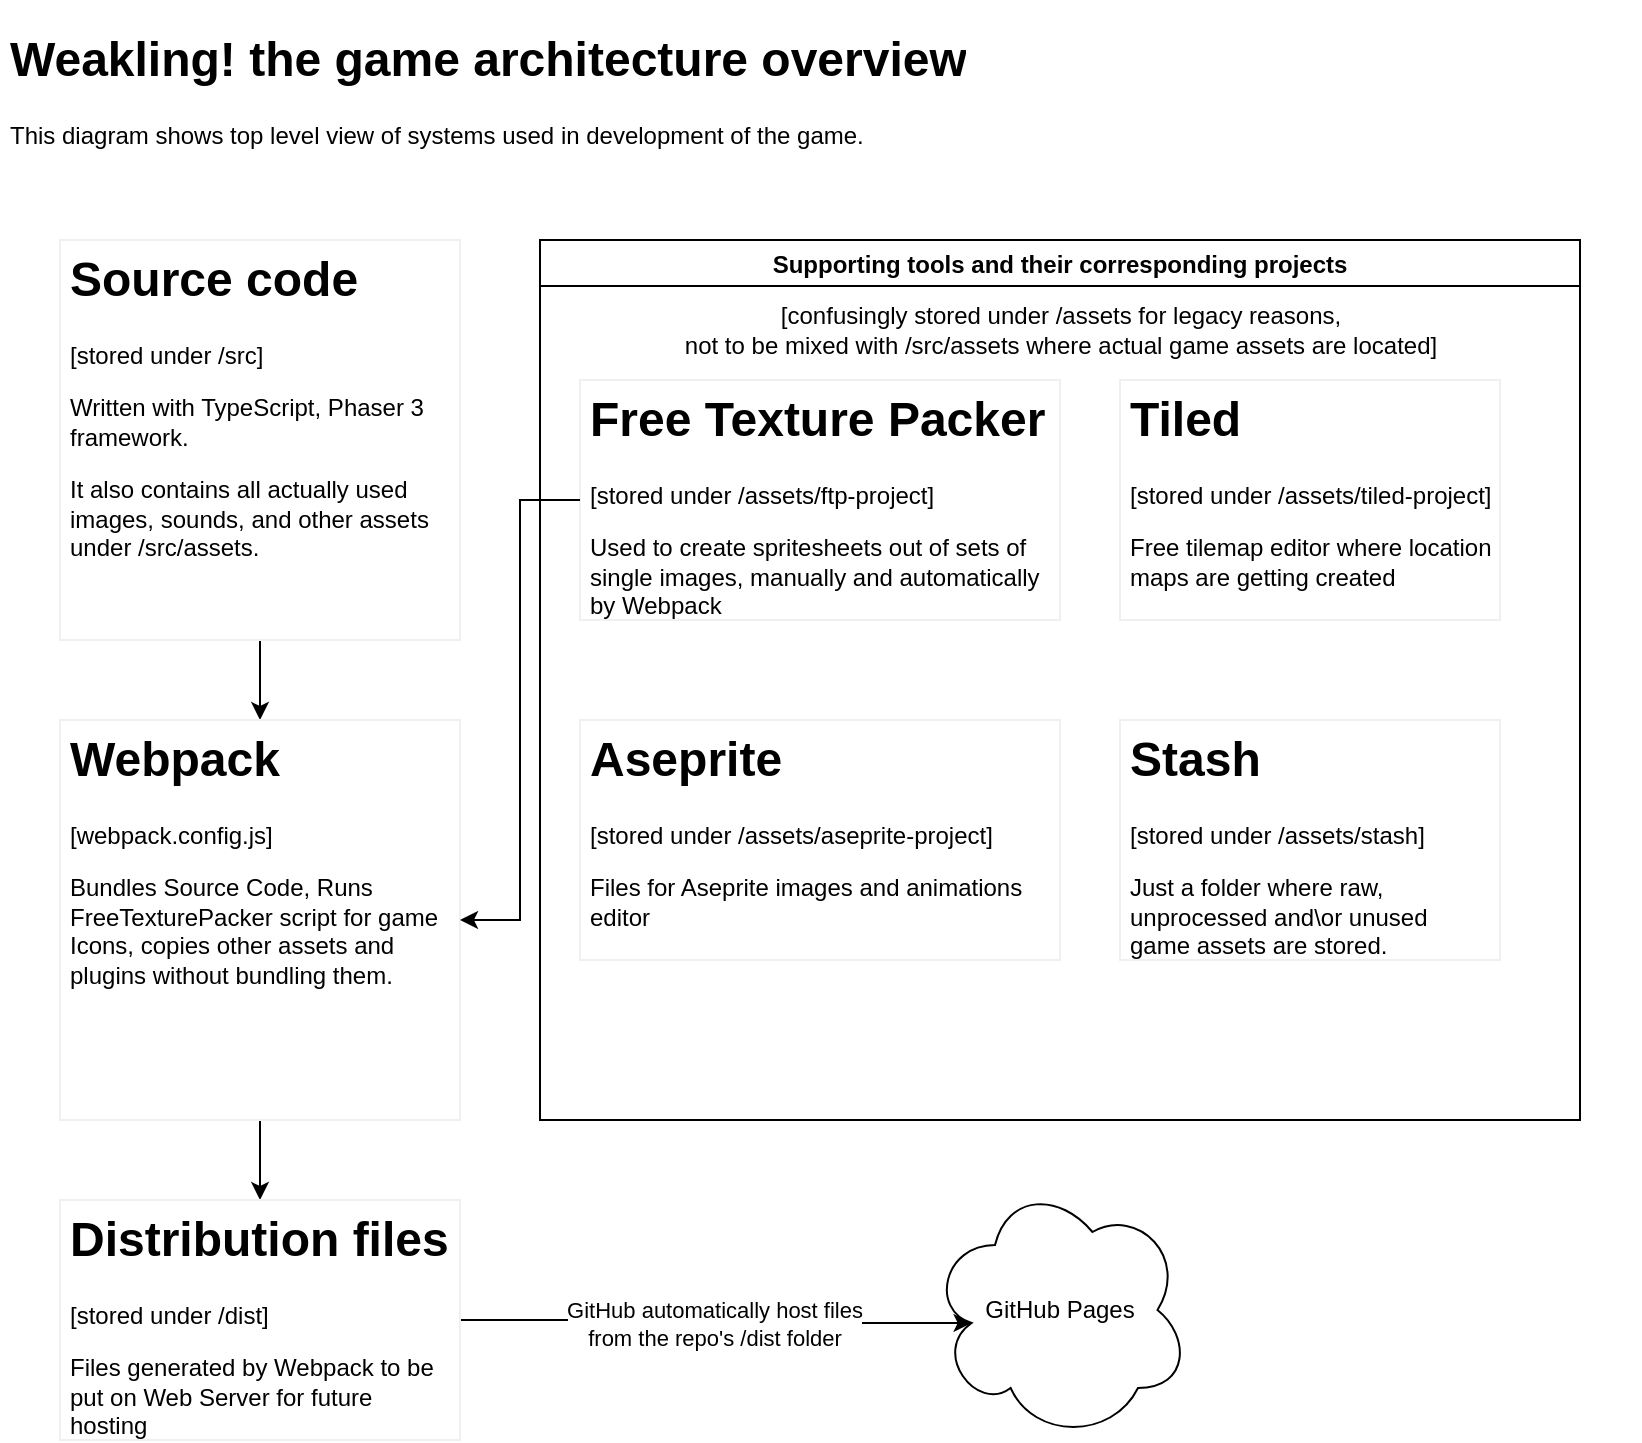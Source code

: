 <mxfile version="14.6.6" type="embed" pages="4"><diagram id="DA_a8IqXFuFWrUNnVX_Q" name="General Overview"><mxGraphModel dx="1021" dy="721" grid="1" gridSize="10" guides="1" tooltips="1" connect="1" arrows="1" fold="1" page="1" pageScale="1" pageWidth="850" pageHeight="1100" math="0" shadow="0"><root><mxCell id="0"/><mxCell id="1" parent="0"/><mxCell id="rToRF3a6WYgaRBfIFZam-1" value="&lt;h1&gt;Weakling! the game architecture overview&lt;br&gt;&lt;/h1&gt;&lt;p&gt;This diagram shows top level view of systems used in development of the game.&lt;br&gt;&lt;/p&gt;" style="text;html=1;strokeColor=none;fillColor=none;spacing=5;spacingTop=-20;whiteSpace=wrap;overflow=hidden;rounded=0;" parent="1" vertex="1"><mxGeometry x="10" y="10" width="820" height="70" as="geometry"/></mxCell><mxCell id="rToRF3a6WYgaRBfIFZam-18" style="edgeStyle=orthogonalEdgeStyle;rounded=0;orthogonalLoop=1;jettySize=auto;html=1;entryX=0.5;entryY=0;entryDx=0;entryDy=0;" parent="1" source="rToRF3a6WYgaRBfIFZam-3" target="rToRF3a6WYgaRBfIFZam-4" edge="1"><mxGeometry relative="1" as="geometry"/></mxCell><mxCell id="rToRF3a6WYgaRBfIFZam-3" value="&lt;h1&gt;Source code&lt;br&gt;&lt;/h1&gt;&lt;p&gt;[stored under /src]&lt;br&gt;&lt;/p&gt;&lt;p&gt;Written with TypeScript, Phaser 3 framework. &lt;br&gt;&lt;/p&gt;&lt;p&gt;It also contains all actually used images, sounds, and other assets under /src/assets.&lt;br&gt;&lt;/p&gt;" style="text;html=1;spacing=5;spacingTop=-20;whiteSpace=wrap;overflow=hidden;rounded=0;strokeColor=#f0f0f0;" parent="1" vertex="1"><mxGeometry x="40" y="120" width="200" height="200" as="geometry"/></mxCell><mxCell id="rToRF3a6WYgaRBfIFZam-19" style="edgeStyle=orthogonalEdgeStyle;rounded=0;orthogonalLoop=1;jettySize=auto;html=1;entryX=0.5;entryY=0;entryDx=0;entryDy=0;" parent="1" source="rToRF3a6WYgaRBfIFZam-4" target="rToRF3a6WYgaRBfIFZam-9" edge="1"><mxGeometry relative="1" as="geometry"/></mxCell><mxCell id="rToRF3a6WYgaRBfIFZam-4" value="&lt;h1&gt;Webpack&lt;/h1&gt;&lt;p&gt;[webpack.config.js]&lt;/p&gt;&lt;p&gt;Bundles Source Code, Runs FreeTexturePacker script for game Icons, copies other assets and plugins without bundling them.&lt;br&gt;&lt;/p&gt;" style="text;html=1;fillColor=none;spacing=5;spacingTop=-20;whiteSpace=wrap;overflow=hidden;rounded=0;strokeColor=#f0f0f0;" parent="1" vertex="1"><mxGeometry x="40" y="360" width="200" height="200" as="geometry"/></mxCell><mxCell id="rToRF3a6WYgaRBfIFZam-20" value="&lt;div&gt;GitHub automatically host files &lt;br&gt;&lt;/div&gt;&lt;div&gt;from the repo's /dist folder&lt;br&gt;&lt;/div&gt;" style="edgeStyle=orthogonalEdgeStyle;rounded=0;orthogonalLoop=1;jettySize=auto;html=1;entryX=0.16;entryY=0.55;entryDx=0;entryDy=0;entryPerimeter=0;" parent="1" source="rToRF3a6WYgaRBfIFZam-9" target="rToRF3a6WYgaRBfIFZam-11" edge="1"><mxGeometry relative="1" as="geometry"/></mxCell><mxCell id="rToRF3a6WYgaRBfIFZam-9" value="&lt;h1&gt;Distribution files&lt;br&gt;&lt;/h1&gt;&lt;p&gt;[stored under /dist]&lt;br&gt;&lt;/p&gt;&lt;p&gt;Files generated by Webpack to be put on Web Server for future hosting&lt;br&gt;&lt;/p&gt;" style="text;html=1;fillColor=none;spacing=5;spacingTop=-20;whiteSpace=wrap;overflow=hidden;rounded=0;strokeColor=#f0f0f0;" parent="1" vertex="1"><mxGeometry x="40" y="600" width="200" height="120" as="geometry"/></mxCell><mxCell id="rToRF3a6WYgaRBfIFZam-11" value="GitHub Pages" style="ellipse;shape=cloud;whiteSpace=wrap;html=1;fillColor=none;" parent="1" vertex="1"><mxGeometry x="475" y="590" width="130" height="130" as="geometry"/></mxCell><mxCell id="rToRF3a6WYgaRBfIFZam-12" value="Supporting tools and their corresponding projects" style="swimlane;fillColor=none;" parent="1" vertex="1"><mxGeometry x="280" y="120" width="520" height="440" as="geometry"><mxRectangle x="280" y="120" width="130" height="23" as="alternateBounds"/></mxGeometry></mxCell><mxCell id="rToRF3a6WYgaRBfIFZam-13" value="&lt;div&gt;[confusingly stored under /assets for legacy reasons,&lt;/div&gt;&lt;div&gt; not to be mixed with /src/assets where actual game assets are located]&lt;/div&gt;" style="text;html=1;align=center;verticalAlign=middle;resizable=0;points=[];autosize=1;strokeColor=none;" parent="rToRF3a6WYgaRBfIFZam-12" vertex="1"><mxGeometry x="65" y="30" width="390" height="30" as="geometry"/></mxCell><mxCell id="rToRF3a6WYgaRBfIFZam-5" value="&lt;h1&gt;Free Texture Packer&lt;br&gt;&lt;/h1&gt;&lt;p&gt;[stored under /assets/ftp-project]&lt;br&gt;&lt;/p&gt;&lt;p&gt;Used to create spritesheets out of sets of single images, manually and automatically by Webpack&lt;br&gt;&lt;/p&gt;" style="text;html=1;fillColor=none;spacing=5;spacingTop=-20;whiteSpace=wrap;overflow=hidden;rounded=0;strokeColor=#f0f0f0;" parent="rToRF3a6WYgaRBfIFZam-12" vertex="1"><mxGeometry x="20" y="70" width="240" height="120" as="geometry"/></mxCell><mxCell id="rToRF3a6WYgaRBfIFZam-6" value="&lt;h1&gt;Tiled&lt;/h1&gt;&lt;p&gt;[stored under /assets/tiled-project]&lt;br&gt;&lt;/p&gt;&lt;p&gt;Free tilemap editor where location maps are getting created&lt;br&gt;&lt;/p&gt;" style="text;html=1;fillColor=none;spacing=5;spacingTop=-20;whiteSpace=wrap;overflow=hidden;rounded=0;strokeColor=#f0f0f0;" parent="rToRF3a6WYgaRBfIFZam-12" vertex="1"><mxGeometry x="290" y="70" width="190" height="120" as="geometry"/></mxCell><mxCell id="rToRF3a6WYgaRBfIFZam-8" value="&lt;h1&gt;Stash&lt;/h1&gt;&lt;p&gt;[stored under /assets/stash]&lt;br&gt;&lt;/p&gt;&lt;p&gt;Just a folder where raw, unprocessed and\or unused game assets are stored.&lt;br&gt;&lt;/p&gt;" style="text;html=1;fillColor=none;spacing=5;spacingTop=-20;whiteSpace=wrap;overflow=hidden;rounded=0;strokeColor=#f0f0f0;" parent="rToRF3a6WYgaRBfIFZam-12" vertex="1"><mxGeometry x="290" y="240" width="190" height="120" as="geometry"/></mxCell><mxCell id="rToRF3a6WYgaRBfIFZam-15" value="&lt;h1&gt;Aseprite&lt;/h1&gt;&lt;p&gt;[stored under /assets/aseprite-project]&lt;/p&gt;&lt;p&gt;Files for Aseprite images and animations editor&lt;br&gt;&lt;/p&gt;" style="text;html=1;fillColor=none;spacing=5;spacingTop=-20;whiteSpace=wrap;overflow=hidden;rounded=0;strokeColor=#f0f0f0;" parent="rToRF3a6WYgaRBfIFZam-12" vertex="1"><mxGeometry x="20" y="240" width="240" height="120" as="geometry"/></mxCell><mxCell id="rToRF3a6WYgaRBfIFZam-17" style="edgeStyle=orthogonalEdgeStyle;rounded=0;orthogonalLoop=1;jettySize=auto;html=1;exitX=0;exitY=0.5;exitDx=0;exitDy=0;entryX=1;entryY=0.5;entryDx=0;entryDy=0;" parent="1" source="rToRF3a6WYgaRBfIFZam-5" target="rToRF3a6WYgaRBfIFZam-4" edge="1"><mxGeometry relative="1" as="geometry"/></mxCell></root></mxGraphModel></diagram><diagram id="CkU-o-95htZSAX7PNupb" name="Source code structure"><mxGraphModel dx="1065" dy="721" grid="1" gridSize="10" guides="1" tooltips="1" connect="1" arrows="1" fold="1" page="1" pageScale="1" pageWidth="850" pageHeight="1100" math="0" shadow="0"><root><mxCell id="wimC9kOxdClsZD7-3ROx-0"/><mxCell id="wimC9kOxdClsZD7-3ROx-1" parent="wimC9kOxdClsZD7-3ROx-0"/><mxCell id="Ylaeckr3D_-gEleV9Hk6-1" value="&lt;h1&gt;Source code structure&lt;/h1&gt;&lt;p&gt;This diagram shows how different types of entities are stored, used and communicate with each other&lt;/p&gt;" style="text;html=1;strokeColor=none;fillColor=none;spacing=5;spacingTop=-20;whiteSpace=wrap;overflow=hidden;rounded=0;" parent="wimC9kOxdClsZD7-3ROx-1" vertex="1"><mxGeometry x="10" y="10" width="830" height="70" as="geometry"/></mxCell><mxCell id="0ktQMvhlBw8mAWOtMOWZ-0" value="&lt;h1&gt;&lt;span&gt;Assets&lt;/span&gt;&lt;/h1&gt;&lt;div&gt;&lt;span&gt;[Stored under /src/assets]&lt;/span&gt;&lt;br&gt;&lt;/div&gt;&lt;div&gt;&lt;span&gt;&lt;br&gt;&lt;/span&gt;&lt;/div&gt;&lt;div&gt;&lt;span style=&quot;font-size: 12px ; font-weight: normal&quot;&gt;There are five types of assets currently used in the game:&lt;/span&gt;&lt;/div&gt;&lt;div&gt;&lt;span style=&quot;font-size: 12px ; font-weight: normal&quot;&gt;&lt;br&gt;&lt;/span&gt;&lt;/div&gt;&lt;div&gt;&lt;span style=&quot;font-size: 12px ; font-weight: normal&quot;&gt;Audio assets: theme songs and sound effects&lt;/span&gt;&lt;/div&gt;&lt;div&gt;&lt;span style=&quot;font-size: 12px ; font-weight: normal&quot;&gt;&lt;br&gt;&lt;/span&gt;&lt;/div&gt;&lt;div&gt;Bitmap fonts: Bitmap fonts are just letters of specific font type stored as a single image. Using real fonts in phaser is costly, so bitmap fonts should be used in performance-critical parts of the application.&lt;/div&gt;&lt;div&gt;&lt;br&gt;&lt;/div&gt;&lt;div&gt;Exported Maps: Tiled maps, after the work on them is done, have to be exported as JSON and stored here for future use&lt;/div&gt;&lt;div&gt;&lt;br&gt;&lt;/div&gt;&lt;div&gt;Images: regular images for the game&lt;/div&gt;&lt;div&gt;&lt;br&gt;&lt;/div&gt;&lt;div&gt;Images Extruded: when you work with spritesheets you can notice a black lines apperaing on your screen where they are not supposed to be - this is Tile Bleeding. In order to avoid tile bleeding, images, especially spritesheets, should be extruded. Read more about it here:&amp;nbsp;https://github.com/sporadic-labs/tile-extruder&lt;/div&gt;&lt;div&gt;&lt;span style=&quot;font-size: 12px ; font-weight: normal&quot;&gt;&lt;br&gt;&lt;/span&gt;&lt;/div&gt;" style="text;html=1;fillColor=none;spacing=5;spacingTop=-20;whiteSpace=wrap;overflow=hidden;rounded=0;strokeColor=#f0f0f0;" parent="wimC9kOxdClsZD7-3ROx-1" vertex="1"><mxGeometry x="10" y="90" width="190" height="620" as="geometry"/></mxCell><mxCell id="3u6uSdXASYlnFUbjHNsj-0" value="&lt;h1&gt;Scenes&lt;/h1&gt;&lt;div&gt;[Stored under /src/scenes]&lt;/div&gt;&lt;p&gt;This folder has all Phaser 3 scenes in the game, meaning that any drawing you see is happening in one of it's files.&lt;/p&gt;&lt;p&gt;There are 4 types of scenes:&lt;/p&gt;&lt;p&gt;Battle scenes - actually, only one scene is there (battle.ts) with all other files just encapsulating supporting logic for it.&lt;/p&gt;&lt;p&gt;Preload Scenes - again, only one actual scene is there (preload.ts) with all the other files encapsulating certain parts of preloading.&lt;/p&gt;&lt;p&gt;Location Scenes - all the scenes there represent cerain locations in the game, with the exception for generalLocation.ts being abstract scene class which is a base for all actual locations and worldMapUIScene.ts being the dedicated UI scene shown on top of every location.&lt;/p&gt;&lt;p&gt;Overlay Scenes - these are multiple overlay scenes appearing during different game events, like inventory scene, dialog scene, container scene and so on.&lt;/p&gt;&lt;p&gt;Honorable mention - intro and Main Menu scenes shown before the gameplay start, right after preload.&lt;/p&gt;&lt;p&gt;&lt;br&gt;&lt;/p&gt;" style="text;html=1;fillColor=none;spacing=5;spacingTop=-20;whiteSpace=wrap;overflow=hidden;rounded=0;strokeColor=#f0f0f0;" parent="wimC9kOxdClsZD7-3ROx-1" vertex="1"><mxGeometry x="235" y="90" width="190" height="620" as="geometry"/></mxCell><mxCell id="2ZojkJ_EsSdOUa9GVifU-0" value="&lt;h1&gt;&lt;span&gt;Triggers&lt;/span&gt;&lt;/h1&gt;&lt;div&gt;&lt;span&gt;[Stored under /src/triggers]&lt;/span&gt;&lt;/div&gt;&lt;div&gt;&lt;span&gt;&lt;br&gt;&lt;/span&gt;&lt;/div&gt;&lt;div&gt;&lt;span&gt;Every object on a Location Scene which Player can actively interact with is a trigger.&lt;/span&gt;&lt;/div&gt;&lt;div&gt;&lt;span&gt;&lt;br&gt;&lt;/span&gt;&lt;/div&gt;&lt;div&gt;&lt;span&gt;Triggers include:&lt;/span&gt;&lt;/div&gt;&lt;div&gt;&lt;span&gt;&lt;br&gt;&lt;/span&gt;&lt;/div&gt;&lt;div&gt;&lt;span&gt;All NPCs (including non-living things Player can still talk to or in other way interact with)&lt;/span&gt;&lt;/div&gt;&lt;div&gt;&lt;span&gt;&lt;br&gt;&lt;/span&gt;&lt;/div&gt;&lt;div&gt;&lt;span&gt;All Containers and single dropped Items&lt;/span&gt;&lt;/div&gt;&lt;div&gt;&lt;span&gt;&lt;br&gt;&lt;/span&gt;&lt;/div&gt;&lt;div&gt;&lt;span&gt;All Enemies&lt;/span&gt;&lt;/div&gt;&lt;div&gt;&lt;span&gt;&lt;br&gt;&lt;/span&gt;&lt;/div&gt;&lt;div&gt;&lt;span&gt;Special triggers, like Alchemy Stand&lt;/span&gt;&lt;/div&gt;" style="text;html=1;fillColor=none;spacing=5;spacingTop=-20;whiteSpace=wrap;overflow=hidden;rounded=0;strokeColor=#f0f0f0;" parent="wimC9kOxdClsZD7-3ROx-1" vertex="1"><mxGeometry x="460" y="90" width="190" height="620" as="geometry"/></mxCell><mxCell id="2ZojkJ_EsSdOUa9GVifU-1" value="&lt;h1&gt;&lt;span&gt;Plugins&lt;/span&gt;&lt;/h1&gt;&lt;div&gt;&lt;span&gt;[Stored under /src/plugins]&lt;/span&gt;&lt;/div&gt;&lt;div&gt;&lt;span&gt;&lt;br&gt;&lt;/span&gt;&lt;/div&gt;&lt;div&gt;&lt;span&gt;This is where third-party plugins for Phaser go if they are not installed via NPM.&amp;nbsp;&lt;/span&gt;&lt;/div&gt;&lt;div&gt;&lt;span&gt;&lt;br&gt;&lt;/span&gt;&lt;/div&gt;&lt;div&gt;&lt;span&gt;Currently there is only one plugin there - the one which brings Animated Tiles from Tiled to the actual Game (by default Phaser can't process animated tiles From Tiled maps).&lt;/span&gt;&lt;/div&gt;&lt;div&gt;&lt;br&gt;&lt;/div&gt;" style="text;html=1;fillColor=none;spacing=5;spacingTop=-20;whiteSpace=wrap;overflow=hidden;rounded=0;strokeColor=#f0f0f0;" parent="wimC9kOxdClsZD7-3ROx-1" vertex="1"><mxGeometry x="690" y="90" width="190" height="620" as="geometry"/></mxCell><mxCell id="2ZojkJ_EsSdOUa9GVifU-2" value="&lt;h1&gt;Helpers&lt;/h1&gt;&lt;div&gt;[Stored under /src/helpers]&lt;/div&gt;&lt;div&gt;&lt;br&gt;&lt;/div&gt;&lt;div&gt;This is where common functions, which can be used anywhere in the game, live.&lt;/div&gt;&lt;div&gt;&lt;br&gt;&lt;/div&gt;&lt;div&gt;Think of it as a common place to store potentially reusable or abstract logic code.&lt;/div&gt;" style="text;html=1;fillColor=none;spacing=5;spacingTop=-20;whiteSpace=wrap;overflow=hidden;rounded=0;strokeColor=#f0f0f0;" parent="wimC9kOxdClsZD7-3ROx-1" vertex="1"><mxGeometry x="910" y="90" width="190" height="620" as="geometry"/></mxCell><mxCell id="2ZojkJ_EsSdOUa9GVifU-3" value="&lt;h1&gt;&lt;span&gt;Data&lt;/span&gt;&lt;/h1&gt;&lt;div&gt;&lt;span&gt;[Stored under /src/data]&lt;/span&gt;&lt;/div&gt;&lt;div&gt;&lt;span&gt;&lt;br&gt;&lt;/span&gt;&lt;/div&gt;&lt;div&gt;&lt;span&gt;This is where we store data raw data for different game entities. This is mostly text (or JSON) data without any processing logic attached to it.&amp;nbsp;&lt;/span&gt;&lt;/div&gt;&lt;div&gt;&lt;span&gt;&lt;br&gt;&lt;/span&gt;&lt;/div&gt;&lt;div&gt;&lt;span&gt;Examples:&lt;/span&gt;&lt;/div&gt;&lt;div&gt;&lt;span&gt;&lt;br&gt;&lt;/span&gt;&lt;/div&gt;&lt;div&gt;&lt;span&gt;Dialog texts&lt;/span&gt;&lt;/div&gt;&lt;div&gt;&lt;span&gt;&lt;br&gt;&lt;/span&gt;&lt;/div&gt;&lt;div&gt;&lt;span&gt;Characteristics of Items&lt;/span&gt;&lt;/div&gt;&lt;div&gt;&lt;span&gt;&lt;br&gt;&lt;/span&gt;&lt;/div&gt;&lt;div&gt;&lt;span&gt;Descriptions of Quests&lt;/span&gt;&lt;/div&gt;&lt;div&gt;&lt;span&gt;&lt;br&gt;&lt;/span&gt;&lt;/div&gt;&lt;div&gt;&lt;span&gt;Parameters of different battle actions andeffects&lt;/span&gt;&lt;/div&gt;&lt;div&gt;&lt;span&gt;&lt;br&gt;&lt;/span&gt;&lt;/div&gt;&lt;div&gt;&lt;span&gt;Messages for Signs and Warnings&lt;/span&gt;&lt;/div&gt;&lt;div&gt;&lt;span&gt;&lt;br&gt;&lt;/span&gt;&lt;/div&gt;&lt;div&gt;&lt;span&gt;Crafting recipes&lt;/span&gt;&lt;/div&gt;&lt;div&gt;&lt;br&gt;&lt;/div&gt;&lt;div&gt;&lt;br&gt;&lt;/div&gt;" style="text;html=1;fillColor=none;spacing=5;spacingTop=-20;whiteSpace=wrap;overflow=hidden;rounded=0;strokeColor=#f0f0f0;" parent="wimC9kOxdClsZD7-3ROx-1" vertex="1"><mxGeometry x="1130" y="90" width="190" height="620" as="geometry"/></mxCell><mxCell id="2ZojkJ_EsSdOUa9GVifU-4" value="&lt;h1&gt;Entities&lt;/h1&gt;&lt;div&gt;[Stored under /src/entities]&lt;/div&gt;&lt;div&gt;&lt;br&gt;&lt;/div&gt;&lt;div&gt;This is where logic for the data lives - Action, Effect, Item and Item Representation (in the inventory) lives here.&lt;/div&gt;&lt;div&gt;&lt;br&gt;&lt;/div&gt;&lt;div&gt;These Entities transform raw JSON data into actual game objects.&lt;br&gt;&lt;/div&gt;" style="text;html=1;fillColor=none;spacing=5;spacingTop=-20;whiteSpace=wrap;overflow=hidden;rounded=0;strokeColor=#f0f0f0;" parent="wimC9kOxdClsZD7-3ROx-1" vertex="1"><mxGeometry x="1350" y="90" width="190" height="620" as="geometry"/></mxCell><mxCell id="2ZojkJ_EsSdOUa9GVifU-5" value="&lt;h1&gt;&lt;span&gt;Config&lt;/span&gt;&lt;/h1&gt;&lt;div&gt;&lt;span&gt;[Stored under /src/config]&lt;/span&gt;&lt;/div&gt;&lt;div&gt;&lt;span&gt;&lt;br&gt;&lt;/span&gt;&lt;/div&gt;&lt;div&gt;&lt;span&gt;This is where game constants live.&lt;/span&gt;&lt;/div&gt;&lt;div&gt;&lt;span&gt;&lt;br&gt;&lt;/span&gt;&lt;/div&gt;&lt;div&gt;&lt;span&gt;The second file in that folder is optionsConfig - singleton, which is used to store currently selected options. For now, it is used to store the state of sound effects - tracking if music is on or off.&lt;/span&gt;&lt;/div&gt;" style="text;html=1;fillColor=none;spacing=5;spacingTop=-20;whiteSpace=wrap;overflow=hidden;rounded=0;strokeColor=#f0f0f0;" parent="wimC9kOxdClsZD7-3ROx-1" vertex="1"><mxGeometry x="1570" y="90" width="190" height="620" as="geometry"/></mxCell><mxCell id="2ZojkJ_EsSdOUa9GVifU-6" value="&lt;h1&gt;Characters&lt;/h1&gt;&lt;div&gt;[Stored under src/characters]&lt;/div&gt;&lt;div&gt;&lt;br&gt;&lt;/div&gt;&lt;div&gt;This is where Battle Characters Profiles (Classes) are defined.&lt;/div&gt;&lt;div&gt;&lt;br&gt;&lt;/div&gt;&lt;div&gt;These classes contain Battle characters characteristics, possible actions, and, for enemies, their AI logic.&lt;/div&gt;&lt;div&gt;&lt;br&gt;&lt;/div&gt;&lt;div&gt;Two notable exceptions:&lt;/div&gt;&lt;div&gt;&lt;br&gt;&lt;/div&gt;&lt;div&gt;Player - this character class is wildly used in World Locations as well and store Player's data for both Battle and World Scenes.&lt;/div&gt;&lt;div&gt;&lt;br&gt;&lt;/div&gt;&lt;div&gt;Creatures - these are supporting classes for different entities used on the Wolrd Locations&lt;/div&gt;" style="text;html=1;fillColor=none;spacing=5;spacingTop=-20;whiteSpace=wrap;overflow=hidden;rounded=0;strokeColor=#f0f0f0;" parent="wimC9kOxdClsZD7-3ROx-1" vertex="1"><mxGeometry x="1800" y="90" width="190" height="620" as="geometry"/></mxCell><mxCell id="2ZojkJ_EsSdOUa9GVifU-7" value="&lt;h1&gt;&lt;span&gt;Types&lt;/span&gt;&lt;/h1&gt;&lt;div&gt;[Stored under /src/types]&lt;/div&gt;&lt;div&gt;&lt;br&gt;&lt;/div&gt;&lt;div&gt;Our own TypeScript types used everywhere in the game.&lt;/div&gt;" style="text;html=1;fillColor=none;spacing=5;spacingTop=-20;whiteSpace=wrap;overflow=hidden;rounded=0;strokeColor=#f0f0f0;" parent="wimC9kOxdClsZD7-3ROx-1" vertex="1"><mxGeometry x="2030" y="90" width="190" height="620" as="geometry"/></mxCell></root></mxGraphModel></diagram><diagram id="IEV4PxH95gkC3qnz-0wp" name="Preload and Main Menu"><mxGraphModel dx="1065" dy="721" grid="1" gridSize="10" guides="1" tooltips="1" connect="1" arrows="1" fold="1" page="1" pageScale="1" pageWidth="850" pageHeight="1100" math="0" shadow="0"><root><mxCell id="rPSFXINY_0ezDuf-oanJ-0"/><mxCell id="rPSFXINY_0ezDuf-oanJ-1" parent="rPSFXINY_0ezDuf-oanJ-0"/><mxCell id="rPSFXINY_0ezDuf-oanJ-2" value="&lt;h1&gt;Preload and Main Menu Scenes&lt;/h1&gt;&lt;div&gt;[Stored under /src/scenes/intro-and-main-menu, /src/preload]&lt;/div&gt;&lt;div&gt;&lt;br&gt;&lt;/div&gt;&lt;div&gt;This diagram shows all Phaser Scenes of the game and relationships between them&lt;/div&gt;&lt;p&gt;&lt;br&gt;&lt;/p&gt;" style="text;html=1;strokeColor=none;fillColor=none;spacing=5;spacingTop=-20;whiteSpace=wrap;overflow=hidden;rounded=0;" parent="rPSFXINY_0ezDuf-oanJ-1" vertex="1"><mxGeometry x="10" y="10" width="830" height="120" as="geometry"/></mxCell><mxCell id="WFWE395WXznahj_rDO5I-4" style="edgeStyle=orthogonalEdgeStyle;rounded=0;orthogonalLoop=1;jettySize=auto;html=1;exitX=0.5;exitY=1;exitDx=0;exitDy=0;entryX=0.5;entryY=0;entryDx=0;entryDy=0;" parent="rPSFXINY_0ezDuf-oanJ-1" source="WFWE395WXznahj_rDO5I-1" target="WFWE395WXznahj_rDO5I-2" edge="1"><mxGeometry relative="1" as="geometry"/></mxCell><mxCell id="WFWE395WXznahj_rDO5I-1" value="&lt;h1&gt;&lt;span&gt;Preload&amp;nbsp;&lt;/span&gt;&lt;/h1&gt;&lt;div&gt;&lt;span&gt;[for details, see Preload, close look diagram]&lt;/span&gt;&lt;/div&gt;&lt;div&gt;&lt;span&gt;&lt;br&gt;&lt;/span&gt;&lt;/div&gt;&lt;div&gt;&lt;span&gt;The very first Scene to run. It loads all game resources and animations (in phaser loaded resources can ba accessed by all scenes, no matter who preloaded it).&amp;nbsp;&lt;/span&gt;&lt;/div&gt;&lt;div&gt;&lt;span&gt;It also draws the progress bar to let the user know that the game is starting&lt;/span&gt;&lt;/div&gt;&lt;h1&gt;&lt;br&gt;&lt;/h1&gt;" style="text;html=1;fillColor=none;spacing=5;spacingTop=-20;whiteSpace=wrap;overflow=hidden;rounded=0;strokeColor=#f0f0f0;" parent="rPSFXINY_0ezDuf-oanJ-1" vertex="1"><mxGeometry x="180" y="110" width="490" height="130" as="geometry"/></mxCell><mxCell id="WFWE395WXznahj_rDO5I-5" style="edgeStyle=orthogonalEdgeStyle;rounded=0;orthogonalLoop=1;jettySize=auto;html=1;exitX=0;exitY=0.5;exitDx=0;exitDy=0;" parent="rPSFXINY_0ezDuf-oanJ-1" source="WFWE395WXznahj_rDO5I-2" target="WFWE395WXznahj_rDO5I-3" edge="1"><mxGeometry relative="1" as="geometry"/></mxCell><mxCell id="tQamGQEQK7BzgxPE3y_4-2" style="edgeStyle=orthogonalEdgeStyle;rounded=0;orthogonalLoop=1;jettySize=auto;html=1;exitX=0.5;exitY=1;exitDx=0;exitDy=0;" parent="rPSFXINY_0ezDuf-oanJ-1" source="WFWE395WXznahj_rDO5I-2" target="tQamGQEQK7BzgxPE3y_4-1" edge="1"><mxGeometry relative="1" as="geometry"/></mxCell><mxCell id="tQamGQEQK7BzgxPE3y_4-4" style="edgeStyle=orthogonalEdgeStyle;rounded=0;orthogonalLoop=1;jettySize=auto;html=1;exitX=1;exitY=0.5;exitDx=0;exitDy=0;entryX=0.5;entryY=0;entryDx=0;entryDy=0;" parent="rPSFXINY_0ezDuf-oanJ-1" source="WFWE395WXznahj_rDO5I-2" target="tQamGQEQK7BzgxPE3y_4-3" edge="1"><mxGeometry relative="1" as="geometry"/></mxCell><mxCell id="WFWE395WXznahj_rDO5I-2" value="&lt;h1&gt;&lt;span&gt;Main menu&lt;/span&gt;&lt;br&gt;&lt;/h1&gt;&lt;div&gt;&lt;span&gt;&lt;br&gt;&lt;/span&gt;&lt;/div&gt;" style="text;html=1;fillColor=none;spacing=5;spacingTop=-20;whiteSpace=wrap;overflow=hidden;rounded=0;strokeColor=#f0f0f0;" parent="rPSFXINY_0ezDuf-oanJ-1" vertex="1"><mxGeometry x="330" y="250" width="150" height="40" as="geometry"/></mxCell><mxCell id="WFWE395WXznahj_rDO5I-3" value="&lt;h1&gt;&lt;span&gt;About&lt;/span&gt;&lt;br&gt;&lt;/h1&gt;" style="text;html=1;fillColor=none;spacing=5;spacingTop=-20;whiteSpace=wrap;overflow=hidden;rounded=0;strokeColor=#f0f0f0;" parent="rPSFXINY_0ezDuf-oanJ-1" vertex="1"><mxGeometry x="30" y="330" width="190" height="40" as="geometry"/></mxCell><mxCell id="tQamGQEQK7BzgxPE3y_4-1" value="&lt;h1&gt;Options&lt;/h1&gt;" style="text;html=1;fillColor=none;spacing=5;spacingTop=-20;whiteSpace=wrap;overflow=hidden;rounded=0;strokeColor=#f0f0f0;" parent="rPSFXINY_0ezDuf-oanJ-1" vertex="1"><mxGeometry x="240" y="330" width="190" height="40" as="geometry"/></mxCell><mxCell id="tQamGQEQK7BzgxPE3y_4-6" style="edgeStyle=orthogonalEdgeStyle;rounded=0;orthogonalLoop=1;jettySize=auto;html=1;exitX=0.5;exitY=1;exitDx=0;exitDy=0;entryX=0.5;entryY=0;entryDx=0;entryDy=0;" parent="rPSFXINY_0ezDuf-oanJ-1" source="tQamGQEQK7BzgxPE3y_4-3" target="tQamGQEQK7BzgxPE3y_4-5" edge="1"><mxGeometry relative="1" as="geometry"><Array as="points"><mxPoint x="545" y="390"/><mxPoint x="135" y="390"/></Array></mxGeometry></mxCell><mxCell id="tQamGQEQK7BzgxPE3y_4-9" style="edgeStyle=orthogonalEdgeStyle;rounded=0;orthogonalLoop=1;jettySize=auto;html=1;exitX=0.75;exitY=1;exitDx=0;exitDy=0;entryX=0.5;entryY=0;entryDx=0;entryDy=0;" parent="rPSFXINY_0ezDuf-oanJ-1" source="tQamGQEQK7BzgxPE3y_4-3" target="tQamGQEQK7BzgxPE3y_4-7" edge="1"><mxGeometry relative="1" as="geometry"/></mxCell><mxCell id="tQamGQEQK7BzgxPE3y_4-3" value="&lt;h1&gt;Intro&lt;/h1&gt;" style="text;html=1;fillColor=none;spacing=5;spacingTop=-20;whiteSpace=wrap;overflow=hidden;rounded=0;strokeColor=#f0f0f0;" parent="rPSFXINY_0ezDuf-oanJ-1" vertex="1"><mxGeometry x="450" y="330" width="190" height="40" as="geometry"/></mxCell><mxCell id="tQamGQEQK7BzgxPE3y_4-5" value="&lt;h1&gt;&lt;span&gt;First Game Story&lt;/span&gt;&lt;/h1&gt;&lt;h1&gt;&lt;span style=&quot;font-size: 12px ; font-weight: normal&quot;&gt;Currently Big Caltor Trip, starts at Weakling's Cave&lt;/span&gt;&lt;br&gt;&lt;/h1&gt;" style="text;html=1;fillColor=none;spacing=5;spacingTop=-20;whiteSpace=wrap;overflow=hidden;rounded=0;strokeColor=#f0f0f0;" parent="rPSFXINY_0ezDuf-oanJ-1" vertex="1"><mxGeometry x="40" y="430" width="190" height="160" as="geometry"/></mxCell><mxCell id="tQamGQEQK7BzgxPE3y_4-7" value="&lt;h1&gt;Second Game Story&lt;/h1&gt;&lt;p&gt;Dungeon Trip, Starts as Dungeon, currently not implemented.&lt;/p&gt;" style="text;html=1;fillColor=none;spacing=5;spacingTop=-20;whiteSpace=wrap;overflow=hidden;rounded=0;strokeColor=#f0f0f0;" parent="rPSFXINY_0ezDuf-oanJ-1" vertex="1"><mxGeometry x="250" y="430" width="190" height="160" as="geometry"/></mxCell></root></mxGraphModel></diagram><diagram id="M_y9wmC0m0mA1W8_r48g" name="Preload, close look"><mxGraphModel dx="1021" dy="721" grid="1" gridSize="10" guides="1" tooltips="1" connect="1" arrows="1" fold="1" page="1" pageScale="1" pageWidth="850" pageHeight="1100" math="0" shadow="0"><root><mxCell id="gq-4rXWbsNSAeYQ3Fu3m-0"/><mxCell id="gq-4rXWbsNSAeYQ3Fu3m-1" parent="gq-4rXWbsNSAeYQ3Fu3m-0"/><mxCell id="gq-4rXWbsNSAeYQ3Fu3m-2" value="&lt;h1&gt;&lt;span&gt;Preload, close look&lt;/span&gt;&lt;/h1&gt;&lt;div&gt;&lt;span&gt;Preloading of game assets is done on the same Scene, but separated into several files for better maintainability&lt;/span&gt;&lt;/div&gt;&lt;h1&gt;&lt;br&gt;&lt;/h1&gt;" style="text;html=1;strokeColor=none;fillColor=none;spacing=5;spacingTop=-20;whiteSpace=wrap;overflow=hidden;rounded=0;" parent="gq-4rXWbsNSAeYQ3Fu3m-1" vertex="1"><mxGeometry x="10" y="10" width="830" height="80" as="geometry"/></mxCell><mxCell id="KVUHVD3k2qBufxedJNUV-20" style="edgeStyle=orthogonalEdgeStyle;rounded=0;orthogonalLoop=1;jettySize=auto;html=1;exitX=0;exitY=0.5;exitDx=0;exitDy=0;entryX=1;entryY=0.5;entryDx=0;entryDy=0;" parent="gq-4rXWbsNSAeYQ3Fu3m-1" source="gq-4rXWbsNSAeYQ3Fu3m-3" target="KVUHVD3k2qBufxedJNUV-19" edge="1"><mxGeometry relative="1" as="geometry"><Array as="points"><mxPoint x="220" y="145"/><mxPoint x="220" y="660"/></Array></mxGeometry></mxCell><mxCell id="KVUHVD3k2qBufxedJNUV-22" style="edgeStyle=orthogonalEdgeStyle;rounded=0;orthogonalLoop=1;jettySize=auto;html=1;exitX=0;exitY=0.5;exitDx=0;exitDy=0;entryX=1;entryY=0.5;entryDx=0;entryDy=0;" parent="gq-4rXWbsNSAeYQ3Fu3m-1" source="gq-4rXWbsNSAeYQ3Fu3m-3" target="gq-4rXWbsNSAeYQ3Fu3m-7" edge="1"><mxGeometry relative="1" as="geometry"/></mxCell><mxCell id="KVUHVD3k2qBufxedJNUV-23" style="edgeStyle=orthogonalEdgeStyle;rounded=0;orthogonalLoop=1;jettySize=auto;html=1;exitX=0;exitY=0.5;exitDx=0;exitDy=0;entryX=1;entryY=0.5;entryDx=0;entryDy=0;" parent="gq-4rXWbsNSAeYQ3Fu3m-1" source="gq-4rXWbsNSAeYQ3Fu3m-3" target="KVUHVD3k2qBufxedJNUV-18" edge="1"><mxGeometry relative="1" as="geometry"/></mxCell><mxCell id="KVUHVD3k2qBufxedJNUV-24" style="edgeStyle=orthogonalEdgeStyle;rounded=0;orthogonalLoop=1;jettySize=auto;html=1;exitX=0;exitY=0.5;exitDx=0;exitDy=0;entryX=1;entryY=0.5;entryDx=0;entryDy=0;" parent="gq-4rXWbsNSAeYQ3Fu3m-1" source="gq-4rXWbsNSAeYQ3Fu3m-3" target="gq-4rXWbsNSAeYQ3Fu3m-6" edge="1"><mxGeometry relative="1" as="geometry"/></mxCell><mxCell id="KVUHVD3k2qBufxedJNUV-26" style="edgeStyle=orthogonalEdgeStyle;rounded=0;orthogonalLoop=1;jettySize=auto;html=1;exitX=0;exitY=0.5;exitDx=0;exitDy=0;entryX=1;entryY=0.5;entryDx=0;entryDy=0;" parent="gq-4rXWbsNSAeYQ3Fu3m-1" source="gq-4rXWbsNSAeYQ3Fu3m-3" target="KVUHVD3k2qBufxedJNUV-25" edge="1"><mxGeometry relative="1" as="geometry"><Array as="points"><mxPoint x="220" y="145"/><mxPoint x="220" y="810"/></Array></mxGeometry></mxCell><mxCell id="gq-4rXWbsNSAeYQ3Fu3m-3" value="&lt;h1&gt;Main Preload file (actual scene)&lt;/h1&gt;&lt;p&gt;During the preload animated Progress Bar will be shown for every asset loaded. It's drawing happens in darwLoadingProgressBar.ts&lt;/p&gt;" style="text;html=1;fillColor=none;spacing=5;spacingTop=-20;whiteSpace=wrap;overflow=hidden;rounded=0;strokeColor=#f0f0f0;" parent="gq-4rXWbsNSAeYQ3Fu3m-1" vertex="1"><mxGeometry x="240" y="100" width="370" height="90" as="geometry"/></mxCell><mxCell id="gq-4rXWbsNSAeYQ3Fu3m-4" value="&lt;h1&gt;Preload world assets&lt;/h1&gt;&lt;p&gt;This is where all assets used on World map are loaded.&lt;/p&gt;" style="text;html=1;fillColor=none;spacing=5;spacingTop=-20;whiteSpace=wrap;overflow=hidden;rounded=0;strokeColor=#f0f0f0;" parent="gq-4rXWbsNSAeYQ3Fu3m-1" vertex="1"><mxGeometry x="610" y="210" width="190" height="120" as="geometry"/></mxCell><mxCell id="gq-4rXWbsNSAeYQ3Fu3m-5" value="&lt;h1&gt;Preload Battle assets&lt;/h1&gt;&lt;p&gt;This is where all assets used on World map are loaded.&lt;/p&gt;" style="text;html=1;fillColor=none;spacing=5;spacingTop=-20;whiteSpace=wrap;overflow=hidden;rounded=0;strokeColor=#f0f0f0;" parent="gq-4rXWbsNSAeYQ3Fu3m-1" vertex="1"><mxGeometry x="270" y="210" width="190" height="120" as="geometry"/></mxCell><mxCell id="gq-4rXWbsNSAeYQ3Fu3m-6" value="&lt;h1&gt;Preload Audio assets&lt;/h1&gt;&lt;p&gt;All audio assets, world, battle, other sounds are loaded here.&lt;/p&gt;" style="text;html=1;fillColor=none;spacing=5;spacingTop=-20;whiteSpace=wrap;overflow=hidden;rounded=0;strokeColor=#f0f0f0;" parent="gq-4rXWbsNSAeYQ3Fu3m-1" vertex="1"><mxGeometry x="10" y="210" width="190" height="120" as="geometry"/></mxCell><mxCell id="gq-4rXWbsNSAeYQ3Fu3m-7" value="&lt;h1&gt;Preload Tiled Maps&lt;/h1&gt;&lt;p&gt;This is where location maps generated by Tiled are loaded into Phaser.&lt;/p&gt;" style="text;html=1;fillColor=none;spacing=5;spacingTop=-20;whiteSpace=wrap;overflow=hidden;rounded=0;strokeColor=#f0f0f0;" parent="gq-4rXWbsNSAeYQ3Fu3m-1" vertex="1"><mxGeometry x="10" y="470" width="190" height="120" as="geometry"/></mxCell><mxCell id="KVUHVD3k2qBufxedJNUV-18" value="&lt;h1&gt;Preload Fonts&lt;/h1&gt;&lt;p&gt;This is where Bitmap Forns are getting preloaded&lt;/p&gt;" style="text;html=1;fillColor=none;spacing=5;spacingTop=-20;whiteSpace=wrap;overflow=hidden;rounded=0;strokeColor=#f0f0f0;" parent="gq-4rXWbsNSAeYQ3Fu3m-1" vertex="1"><mxGeometry x="10" y="340" width="190" height="120" as="geometry"/></mxCell><mxCell id="KVUHVD3k2qBufxedJNUV-19" value="&lt;h1&gt;Preload Tileset Assets&lt;/h1&gt;&lt;p&gt;This is where Tilesets used on the Locations are loaded&lt;/p&gt;" style="text;html=1;fillColor=none;spacing=5;spacingTop=-20;whiteSpace=wrap;overflow=hidden;rounded=0;strokeColor=#f0f0f0;" parent="gq-4rXWbsNSAeYQ3Fu3m-1" vertex="1"><mxGeometry x="10" y="600" width="190" height="120" as="geometry"/></mxCell><mxCell id="KVUHVD3k2qBufxedJNUV-25" value="&lt;h1&gt;Preload Interface and Icons Assets&lt;/h1&gt;&lt;p&gt;This is where all interface images and icons are loaded&lt;/p&gt;" style="text;html=1;fillColor=none;spacing=5;spacingTop=-20;whiteSpace=wrap;overflow=hidden;rounded=0;strokeColor=#f0f0f0;" parent="gq-4rXWbsNSAeYQ3Fu3m-1" vertex="1"><mxGeometry x="10" y="740" width="190" height="140" as="geometry"/></mxCell></root></mxGraphModel></diagram></mxfile>